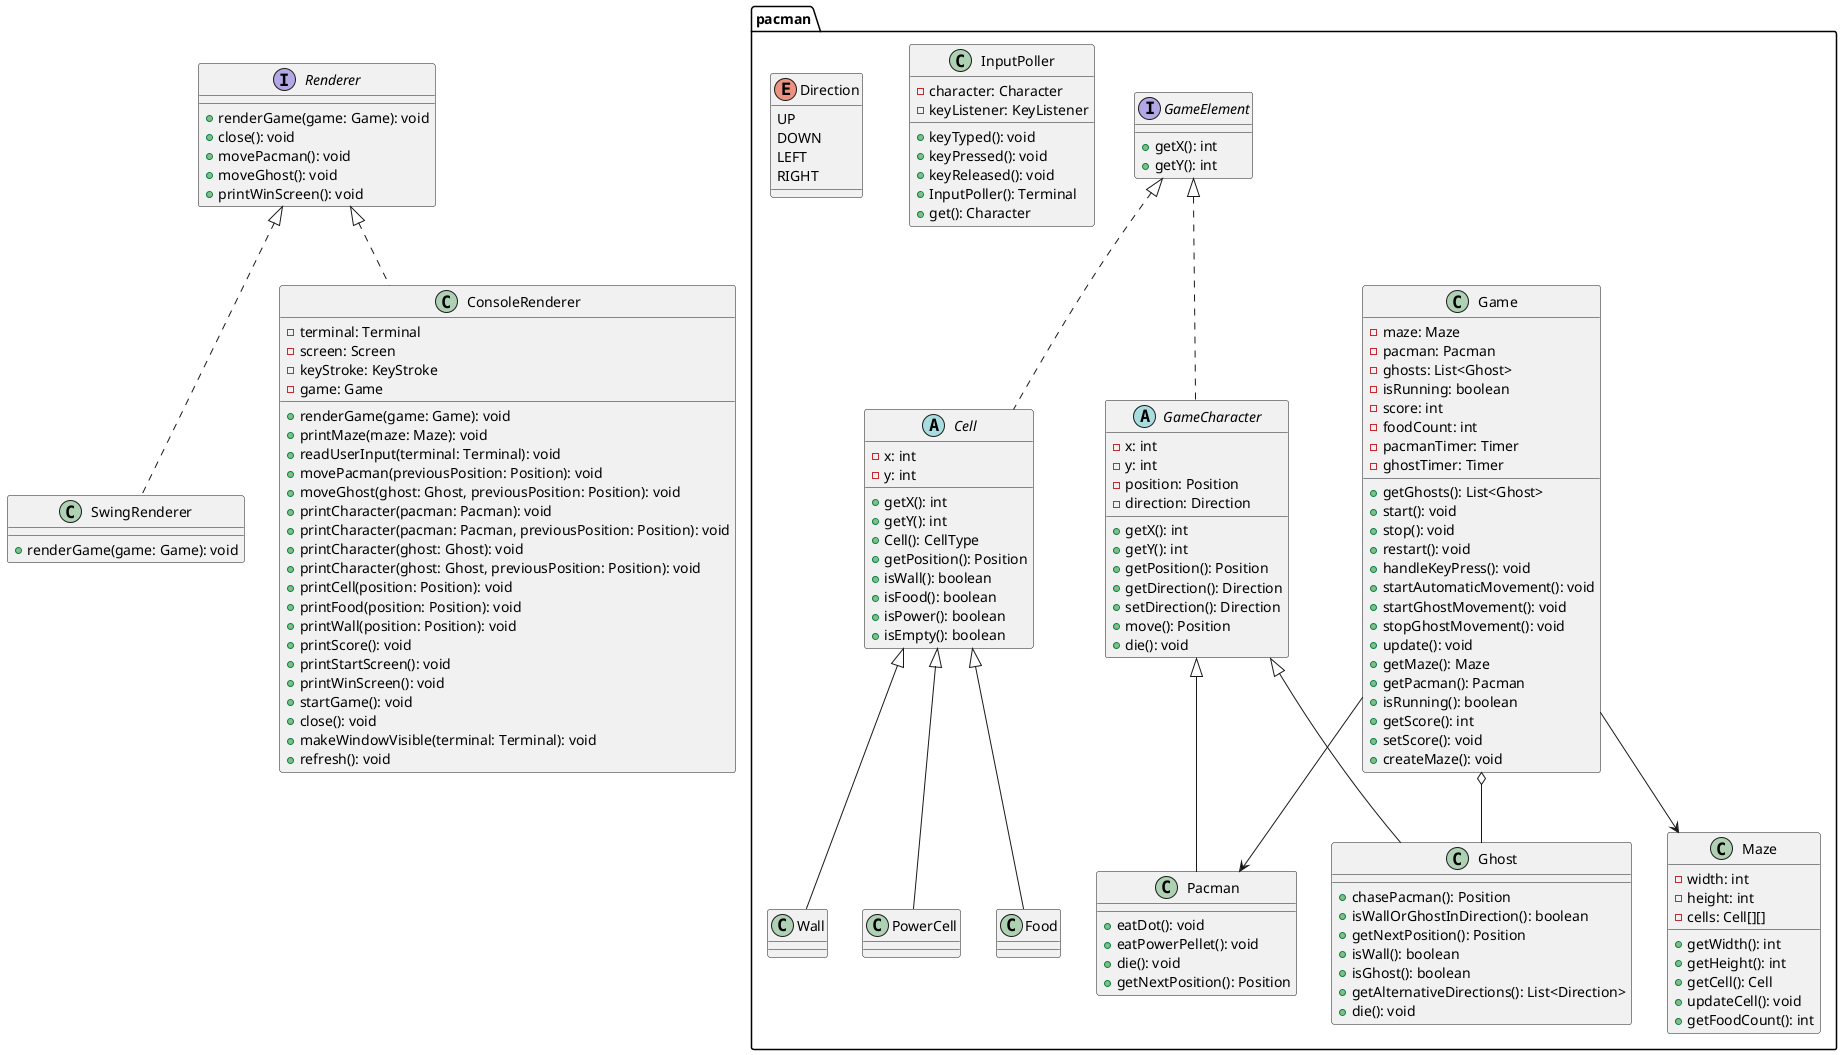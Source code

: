 @startuml
package pacman {
  class Game {
    - maze: Maze
    - pacman: Pacman
    - ghosts: List<Ghost>
    - isRunning: boolean
    - score: int
    - foodCount: int
    - pacmanTimer: Timer
    - ghostTimer: Timer
    + getGhosts(): List<Ghost>
    + start(): void
    + stop(): void
    + restart(): void
    + handleKeyPress(): void
    + startAutomaticMovement(): void
    + startGhostMovement(): void
    + stopGhostMovement(): void
    + update(): void
    + getMaze(): Maze
    + getPacman(): Pacman
    + isRunning(): boolean
    + getScore(): int
    + setScore(): void
    + createMaze(): void
  }
  class Maze {
    - width: int
    - height: int
    - cells: Cell[][]
    + getWidth(): int
    + getHeight(): int
    + getCell(): Cell
    + updateCell(): void
    + getFoodCount(): int
  }
  abstract class Cell implements GameElement{
    - x: int
    - y: int
    + getX(): int
    + getY(): int
    + Cell(): CellType
    + getPosition(): Position
    + isWall(): boolean
    + isFood(): boolean
    + isPower(): boolean
    + isEmpty(): boolean
  }

  abstract class GameCharacter implements GameElement {
    - x: int
    - y: int
    - position: Position
    - direction: Direction
    + getX(): int
    + getY(): int
    + getPosition(): Position
    + getDirection(): Direction
    + setDirection(): Direction
    + move(): Position
    + die(): void
  }
  class Pacman {
    + eatDot(): void
    + eatPowerPellet(): void
    + die(): void
    + getNextPosition(): Position
  }
  class Ghost {
    + chasePacman(): Position
    + isWallOrGhostInDirection(): boolean
    + getNextPosition(): Position
    + isWall(): boolean
    + isGhost(): boolean
    + getAlternativeDirections(): List<Direction>
    + die(): void
  }
  class InputPoller{
    - character: Character
    - keyListener: KeyListener
    + keyTyped(): void
    + keyPressed(): void
    + keyReleased(): void
    + InputPoller(): Terminal
    + get(): Character

  }
  enum Direction {
    UP
    DOWN
    LEFT
    RIGHT
  }
  interface GameElement {
    + getX(): int
    + getY(): int
  }
  GameCharacter <|-- Pacman
  GameCharacter <|-- Ghost
  Game --> Maze
  Game --> Pacman
  Game o-- Ghost
  Cell <|-- Food
  Cell <|-- Wall
  Cell <|-- PowerCell
}
interface Renderer {
  + renderGame(game: Game): void
  + close(): void
  + movePacman(): void
  + moveGhost(): void
  + printWinScreen(): void
}
class SwingRenderer{
  + renderGame(game: Game): void
}
class ConsoleRenderer{
  - terminal: Terminal
  - screen: Screen
  - keyStroke: KeyStroke
  - game: Game
  + renderGame(game: Game): void
  + printMaze(maze: Maze): void
  + readUserInput(terminal: Terminal): void
  + movePacman(previousPosition: Position): void
  + moveGhost(ghost: Ghost, previousPosition: Position): void
  + printCharacter(pacman: Pacman): void
  + printCharacter(pacman: Pacman, previousPosition: Position): void
  + printCharacter(ghost: Ghost): void
  + printCharacter(ghost: Ghost, previousPosition: Position): void
  + printCell(position: Position): void
  + printFood(position: Position): void
  + printWall(position: Position): void
  + printScore(): void
  + printStartScreen(): void
  + printWinScreen(): void
  + startGame(): void
  + close(): void
  + makeWindowVisible(terminal: Terminal): void
  + refresh(): void

}
Renderer <|.. SwingRenderer
Renderer <|.. ConsoleRenderer
@enduml